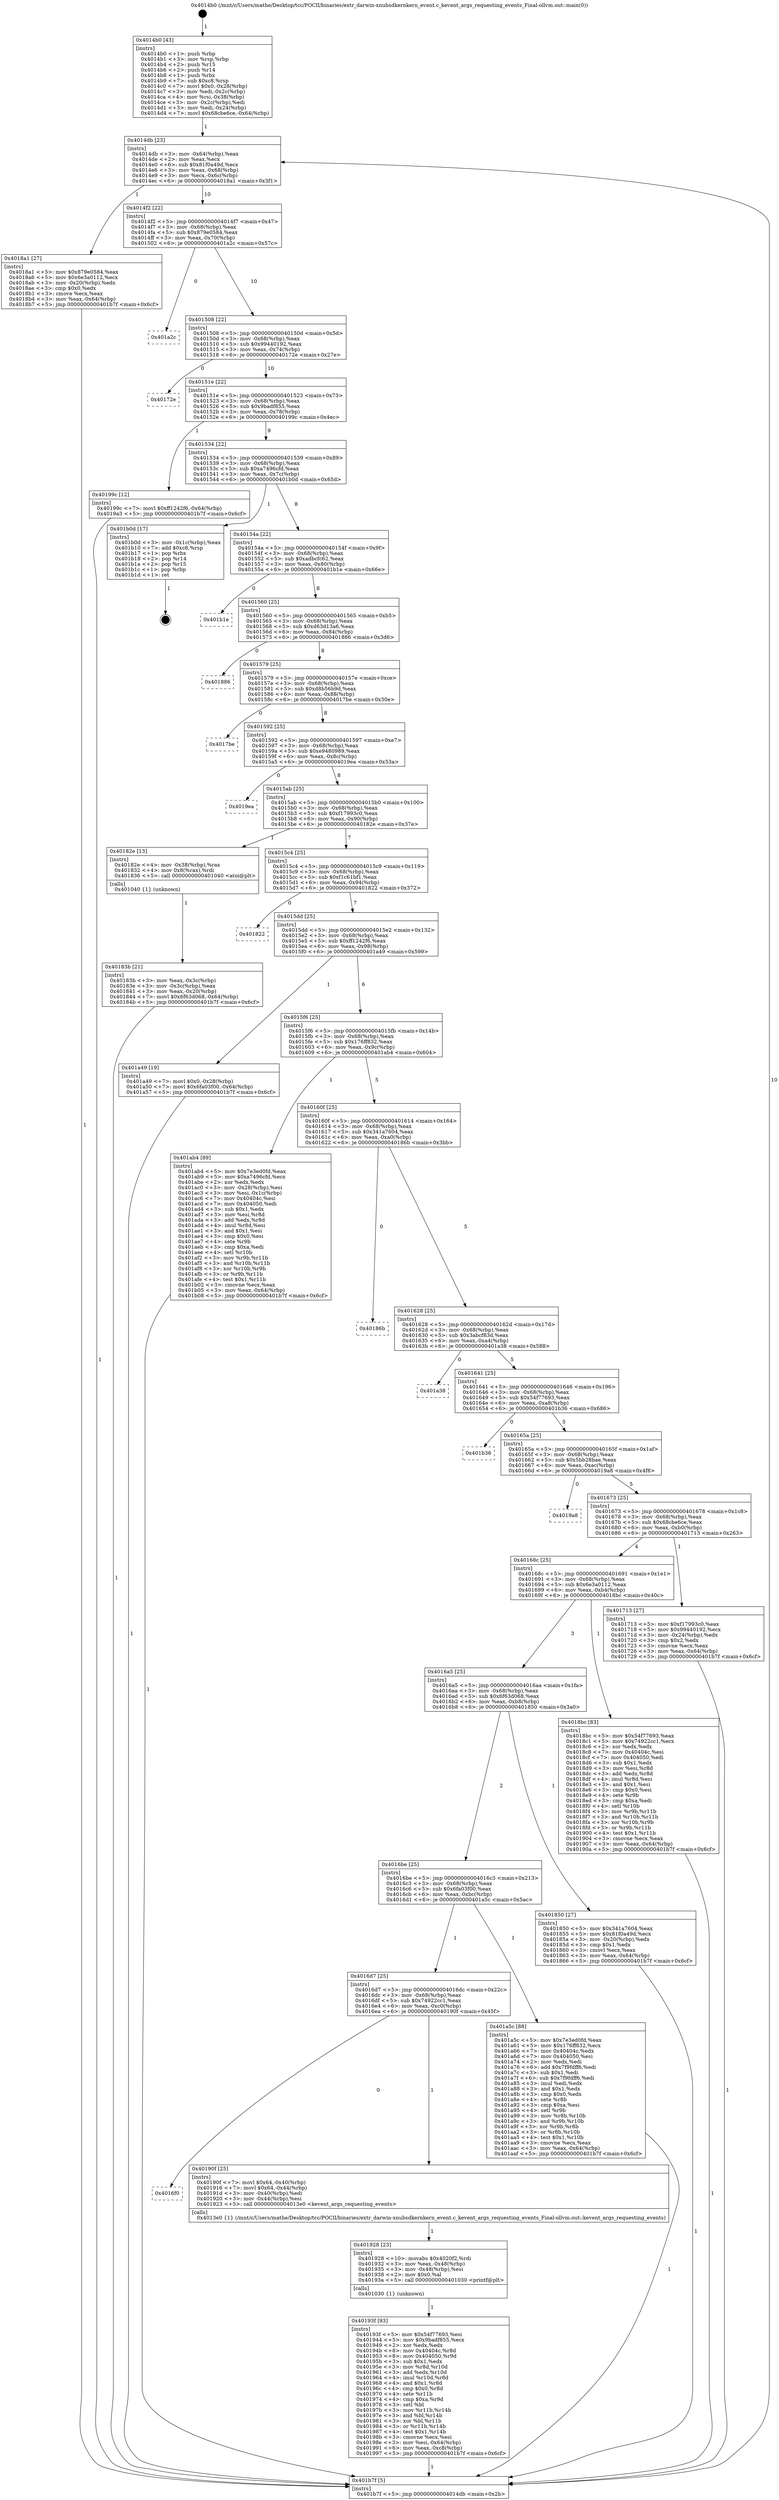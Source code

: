 digraph "0x4014b0" {
  label = "0x4014b0 (/mnt/c/Users/mathe/Desktop/tcc/POCII/binaries/extr_darwin-xnubsdkernkern_event.c_kevent_args_requesting_events_Final-ollvm.out::main(0))"
  labelloc = "t"
  node[shape=record]

  Entry [label="",width=0.3,height=0.3,shape=circle,fillcolor=black,style=filled]
  "0x4014db" [label="{
     0x4014db [23]\l
     | [instrs]\l
     &nbsp;&nbsp;0x4014db \<+3\>: mov -0x64(%rbp),%eax\l
     &nbsp;&nbsp;0x4014de \<+2\>: mov %eax,%ecx\l
     &nbsp;&nbsp;0x4014e0 \<+6\>: sub $0x81f0a49d,%ecx\l
     &nbsp;&nbsp;0x4014e6 \<+3\>: mov %eax,-0x68(%rbp)\l
     &nbsp;&nbsp;0x4014e9 \<+3\>: mov %ecx,-0x6c(%rbp)\l
     &nbsp;&nbsp;0x4014ec \<+6\>: je 00000000004018a1 \<main+0x3f1\>\l
  }"]
  "0x4018a1" [label="{
     0x4018a1 [27]\l
     | [instrs]\l
     &nbsp;&nbsp;0x4018a1 \<+5\>: mov $0x879e0584,%eax\l
     &nbsp;&nbsp;0x4018a6 \<+5\>: mov $0x6e3a0112,%ecx\l
     &nbsp;&nbsp;0x4018ab \<+3\>: mov -0x20(%rbp),%edx\l
     &nbsp;&nbsp;0x4018ae \<+3\>: cmp $0x0,%edx\l
     &nbsp;&nbsp;0x4018b1 \<+3\>: cmove %ecx,%eax\l
     &nbsp;&nbsp;0x4018b4 \<+3\>: mov %eax,-0x64(%rbp)\l
     &nbsp;&nbsp;0x4018b7 \<+5\>: jmp 0000000000401b7f \<main+0x6cf\>\l
  }"]
  "0x4014f2" [label="{
     0x4014f2 [22]\l
     | [instrs]\l
     &nbsp;&nbsp;0x4014f2 \<+5\>: jmp 00000000004014f7 \<main+0x47\>\l
     &nbsp;&nbsp;0x4014f7 \<+3\>: mov -0x68(%rbp),%eax\l
     &nbsp;&nbsp;0x4014fa \<+5\>: sub $0x879e0584,%eax\l
     &nbsp;&nbsp;0x4014ff \<+3\>: mov %eax,-0x70(%rbp)\l
     &nbsp;&nbsp;0x401502 \<+6\>: je 0000000000401a2c \<main+0x57c\>\l
  }"]
  Exit [label="",width=0.3,height=0.3,shape=circle,fillcolor=black,style=filled,peripheries=2]
  "0x401a2c" [label="{
     0x401a2c\l
  }", style=dashed]
  "0x401508" [label="{
     0x401508 [22]\l
     | [instrs]\l
     &nbsp;&nbsp;0x401508 \<+5\>: jmp 000000000040150d \<main+0x5d\>\l
     &nbsp;&nbsp;0x40150d \<+3\>: mov -0x68(%rbp),%eax\l
     &nbsp;&nbsp;0x401510 \<+5\>: sub $0x99440192,%eax\l
     &nbsp;&nbsp;0x401515 \<+3\>: mov %eax,-0x74(%rbp)\l
     &nbsp;&nbsp;0x401518 \<+6\>: je 000000000040172e \<main+0x27e\>\l
  }"]
  "0x40193f" [label="{
     0x40193f [93]\l
     | [instrs]\l
     &nbsp;&nbsp;0x40193f \<+5\>: mov $0x54f77693,%esi\l
     &nbsp;&nbsp;0x401944 \<+5\>: mov $0x9badf855,%ecx\l
     &nbsp;&nbsp;0x401949 \<+2\>: xor %edx,%edx\l
     &nbsp;&nbsp;0x40194b \<+8\>: mov 0x40404c,%r8d\l
     &nbsp;&nbsp;0x401953 \<+8\>: mov 0x404050,%r9d\l
     &nbsp;&nbsp;0x40195b \<+3\>: sub $0x1,%edx\l
     &nbsp;&nbsp;0x40195e \<+3\>: mov %r8d,%r10d\l
     &nbsp;&nbsp;0x401961 \<+3\>: add %edx,%r10d\l
     &nbsp;&nbsp;0x401964 \<+4\>: imul %r10d,%r8d\l
     &nbsp;&nbsp;0x401968 \<+4\>: and $0x1,%r8d\l
     &nbsp;&nbsp;0x40196c \<+4\>: cmp $0x0,%r8d\l
     &nbsp;&nbsp;0x401970 \<+4\>: sete %r11b\l
     &nbsp;&nbsp;0x401974 \<+4\>: cmp $0xa,%r9d\l
     &nbsp;&nbsp;0x401978 \<+3\>: setl %bl\l
     &nbsp;&nbsp;0x40197b \<+3\>: mov %r11b,%r14b\l
     &nbsp;&nbsp;0x40197e \<+3\>: and %bl,%r14b\l
     &nbsp;&nbsp;0x401981 \<+3\>: xor %bl,%r11b\l
     &nbsp;&nbsp;0x401984 \<+3\>: or %r11b,%r14b\l
     &nbsp;&nbsp;0x401987 \<+4\>: test $0x1,%r14b\l
     &nbsp;&nbsp;0x40198b \<+3\>: cmovne %ecx,%esi\l
     &nbsp;&nbsp;0x40198e \<+3\>: mov %esi,-0x64(%rbp)\l
     &nbsp;&nbsp;0x401991 \<+6\>: mov %eax,-0xc8(%rbp)\l
     &nbsp;&nbsp;0x401997 \<+5\>: jmp 0000000000401b7f \<main+0x6cf\>\l
  }"]
  "0x40172e" [label="{
     0x40172e\l
  }", style=dashed]
  "0x40151e" [label="{
     0x40151e [22]\l
     | [instrs]\l
     &nbsp;&nbsp;0x40151e \<+5\>: jmp 0000000000401523 \<main+0x73\>\l
     &nbsp;&nbsp;0x401523 \<+3\>: mov -0x68(%rbp),%eax\l
     &nbsp;&nbsp;0x401526 \<+5\>: sub $0x9badf855,%eax\l
     &nbsp;&nbsp;0x40152b \<+3\>: mov %eax,-0x78(%rbp)\l
     &nbsp;&nbsp;0x40152e \<+6\>: je 000000000040199c \<main+0x4ec\>\l
  }"]
  "0x401928" [label="{
     0x401928 [23]\l
     | [instrs]\l
     &nbsp;&nbsp;0x401928 \<+10\>: movabs $0x4020f2,%rdi\l
     &nbsp;&nbsp;0x401932 \<+3\>: mov %eax,-0x48(%rbp)\l
     &nbsp;&nbsp;0x401935 \<+3\>: mov -0x48(%rbp),%esi\l
     &nbsp;&nbsp;0x401938 \<+2\>: mov $0x0,%al\l
     &nbsp;&nbsp;0x40193a \<+5\>: call 0000000000401030 \<printf@plt\>\l
     | [calls]\l
     &nbsp;&nbsp;0x401030 \{1\} (unknown)\l
  }"]
  "0x40199c" [label="{
     0x40199c [12]\l
     | [instrs]\l
     &nbsp;&nbsp;0x40199c \<+7\>: movl $0xff1242f6,-0x64(%rbp)\l
     &nbsp;&nbsp;0x4019a3 \<+5\>: jmp 0000000000401b7f \<main+0x6cf\>\l
  }"]
  "0x401534" [label="{
     0x401534 [22]\l
     | [instrs]\l
     &nbsp;&nbsp;0x401534 \<+5\>: jmp 0000000000401539 \<main+0x89\>\l
     &nbsp;&nbsp;0x401539 \<+3\>: mov -0x68(%rbp),%eax\l
     &nbsp;&nbsp;0x40153c \<+5\>: sub $0xa7496cfd,%eax\l
     &nbsp;&nbsp;0x401541 \<+3\>: mov %eax,-0x7c(%rbp)\l
     &nbsp;&nbsp;0x401544 \<+6\>: je 0000000000401b0d \<main+0x65d\>\l
  }"]
  "0x4016f0" [label="{
     0x4016f0\l
  }", style=dashed]
  "0x401b0d" [label="{
     0x401b0d [17]\l
     | [instrs]\l
     &nbsp;&nbsp;0x401b0d \<+3\>: mov -0x1c(%rbp),%eax\l
     &nbsp;&nbsp;0x401b10 \<+7\>: add $0xc8,%rsp\l
     &nbsp;&nbsp;0x401b17 \<+1\>: pop %rbx\l
     &nbsp;&nbsp;0x401b18 \<+2\>: pop %r14\l
     &nbsp;&nbsp;0x401b1a \<+2\>: pop %r15\l
     &nbsp;&nbsp;0x401b1c \<+1\>: pop %rbp\l
     &nbsp;&nbsp;0x401b1d \<+1\>: ret\l
  }"]
  "0x40154a" [label="{
     0x40154a [22]\l
     | [instrs]\l
     &nbsp;&nbsp;0x40154a \<+5\>: jmp 000000000040154f \<main+0x9f\>\l
     &nbsp;&nbsp;0x40154f \<+3\>: mov -0x68(%rbp),%eax\l
     &nbsp;&nbsp;0x401552 \<+5\>: sub $0xadbcfc62,%eax\l
     &nbsp;&nbsp;0x401557 \<+3\>: mov %eax,-0x80(%rbp)\l
     &nbsp;&nbsp;0x40155a \<+6\>: je 0000000000401b1e \<main+0x66e\>\l
  }"]
  "0x40190f" [label="{
     0x40190f [25]\l
     | [instrs]\l
     &nbsp;&nbsp;0x40190f \<+7\>: movl $0x64,-0x40(%rbp)\l
     &nbsp;&nbsp;0x401916 \<+7\>: movl $0x64,-0x44(%rbp)\l
     &nbsp;&nbsp;0x40191d \<+3\>: mov -0x40(%rbp),%edi\l
     &nbsp;&nbsp;0x401920 \<+3\>: mov -0x44(%rbp),%esi\l
     &nbsp;&nbsp;0x401923 \<+5\>: call 00000000004013e0 \<kevent_args_requesting_events\>\l
     | [calls]\l
     &nbsp;&nbsp;0x4013e0 \{1\} (/mnt/c/Users/mathe/Desktop/tcc/POCII/binaries/extr_darwin-xnubsdkernkern_event.c_kevent_args_requesting_events_Final-ollvm.out::kevent_args_requesting_events)\l
  }"]
  "0x401b1e" [label="{
     0x401b1e\l
  }", style=dashed]
  "0x401560" [label="{
     0x401560 [25]\l
     | [instrs]\l
     &nbsp;&nbsp;0x401560 \<+5\>: jmp 0000000000401565 \<main+0xb5\>\l
     &nbsp;&nbsp;0x401565 \<+3\>: mov -0x68(%rbp),%eax\l
     &nbsp;&nbsp;0x401568 \<+5\>: sub $0xd63d13a6,%eax\l
     &nbsp;&nbsp;0x40156d \<+6\>: mov %eax,-0x84(%rbp)\l
     &nbsp;&nbsp;0x401573 \<+6\>: je 0000000000401886 \<main+0x3d6\>\l
  }"]
  "0x4016d7" [label="{
     0x4016d7 [25]\l
     | [instrs]\l
     &nbsp;&nbsp;0x4016d7 \<+5\>: jmp 00000000004016dc \<main+0x22c\>\l
     &nbsp;&nbsp;0x4016dc \<+3\>: mov -0x68(%rbp),%eax\l
     &nbsp;&nbsp;0x4016df \<+5\>: sub $0x74922cc1,%eax\l
     &nbsp;&nbsp;0x4016e4 \<+6\>: mov %eax,-0xc0(%rbp)\l
     &nbsp;&nbsp;0x4016ea \<+6\>: je 000000000040190f \<main+0x45f\>\l
  }"]
  "0x401886" [label="{
     0x401886\l
  }", style=dashed]
  "0x401579" [label="{
     0x401579 [25]\l
     | [instrs]\l
     &nbsp;&nbsp;0x401579 \<+5\>: jmp 000000000040157e \<main+0xce\>\l
     &nbsp;&nbsp;0x40157e \<+3\>: mov -0x68(%rbp),%eax\l
     &nbsp;&nbsp;0x401581 \<+5\>: sub $0xd8b56b9d,%eax\l
     &nbsp;&nbsp;0x401586 \<+6\>: mov %eax,-0x88(%rbp)\l
     &nbsp;&nbsp;0x40158c \<+6\>: je 00000000004017be \<main+0x30e\>\l
  }"]
  "0x401a5c" [label="{
     0x401a5c [88]\l
     | [instrs]\l
     &nbsp;&nbsp;0x401a5c \<+5\>: mov $0x7e3ed0fd,%eax\l
     &nbsp;&nbsp;0x401a61 \<+5\>: mov $0x176ff832,%ecx\l
     &nbsp;&nbsp;0x401a66 \<+7\>: mov 0x40404c,%edx\l
     &nbsp;&nbsp;0x401a6d \<+7\>: mov 0x404050,%esi\l
     &nbsp;&nbsp;0x401a74 \<+2\>: mov %edx,%edi\l
     &nbsp;&nbsp;0x401a76 \<+6\>: add $0x7f9fdff6,%edi\l
     &nbsp;&nbsp;0x401a7c \<+3\>: sub $0x1,%edi\l
     &nbsp;&nbsp;0x401a7f \<+6\>: sub $0x7f9fdff6,%edi\l
     &nbsp;&nbsp;0x401a85 \<+3\>: imul %edi,%edx\l
     &nbsp;&nbsp;0x401a88 \<+3\>: and $0x1,%edx\l
     &nbsp;&nbsp;0x401a8b \<+3\>: cmp $0x0,%edx\l
     &nbsp;&nbsp;0x401a8e \<+4\>: sete %r8b\l
     &nbsp;&nbsp;0x401a92 \<+3\>: cmp $0xa,%esi\l
     &nbsp;&nbsp;0x401a95 \<+4\>: setl %r9b\l
     &nbsp;&nbsp;0x401a99 \<+3\>: mov %r8b,%r10b\l
     &nbsp;&nbsp;0x401a9c \<+3\>: and %r9b,%r10b\l
     &nbsp;&nbsp;0x401a9f \<+3\>: xor %r9b,%r8b\l
     &nbsp;&nbsp;0x401aa2 \<+3\>: or %r8b,%r10b\l
     &nbsp;&nbsp;0x401aa5 \<+4\>: test $0x1,%r10b\l
     &nbsp;&nbsp;0x401aa9 \<+3\>: cmovne %ecx,%eax\l
     &nbsp;&nbsp;0x401aac \<+3\>: mov %eax,-0x64(%rbp)\l
     &nbsp;&nbsp;0x401aaf \<+5\>: jmp 0000000000401b7f \<main+0x6cf\>\l
  }"]
  "0x4017be" [label="{
     0x4017be\l
  }", style=dashed]
  "0x401592" [label="{
     0x401592 [25]\l
     | [instrs]\l
     &nbsp;&nbsp;0x401592 \<+5\>: jmp 0000000000401597 \<main+0xe7\>\l
     &nbsp;&nbsp;0x401597 \<+3\>: mov -0x68(%rbp),%eax\l
     &nbsp;&nbsp;0x40159a \<+5\>: sub $0xe9480989,%eax\l
     &nbsp;&nbsp;0x40159f \<+6\>: mov %eax,-0x8c(%rbp)\l
     &nbsp;&nbsp;0x4015a5 \<+6\>: je 00000000004019ea \<main+0x53a\>\l
  }"]
  "0x4016be" [label="{
     0x4016be [25]\l
     | [instrs]\l
     &nbsp;&nbsp;0x4016be \<+5\>: jmp 00000000004016c3 \<main+0x213\>\l
     &nbsp;&nbsp;0x4016c3 \<+3\>: mov -0x68(%rbp),%eax\l
     &nbsp;&nbsp;0x4016c6 \<+5\>: sub $0x6fa03f00,%eax\l
     &nbsp;&nbsp;0x4016cb \<+6\>: mov %eax,-0xbc(%rbp)\l
     &nbsp;&nbsp;0x4016d1 \<+6\>: je 0000000000401a5c \<main+0x5ac\>\l
  }"]
  "0x4019ea" [label="{
     0x4019ea\l
  }", style=dashed]
  "0x4015ab" [label="{
     0x4015ab [25]\l
     | [instrs]\l
     &nbsp;&nbsp;0x4015ab \<+5\>: jmp 00000000004015b0 \<main+0x100\>\l
     &nbsp;&nbsp;0x4015b0 \<+3\>: mov -0x68(%rbp),%eax\l
     &nbsp;&nbsp;0x4015b3 \<+5\>: sub $0xf17993c0,%eax\l
     &nbsp;&nbsp;0x4015b8 \<+6\>: mov %eax,-0x90(%rbp)\l
     &nbsp;&nbsp;0x4015be \<+6\>: je 000000000040182e \<main+0x37e\>\l
  }"]
  "0x401850" [label="{
     0x401850 [27]\l
     | [instrs]\l
     &nbsp;&nbsp;0x401850 \<+5\>: mov $0x341a7604,%eax\l
     &nbsp;&nbsp;0x401855 \<+5\>: mov $0x81f0a49d,%ecx\l
     &nbsp;&nbsp;0x40185a \<+3\>: mov -0x20(%rbp),%edx\l
     &nbsp;&nbsp;0x40185d \<+3\>: cmp $0x1,%edx\l
     &nbsp;&nbsp;0x401860 \<+3\>: cmovl %ecx,%eax\l
     &nbsp;&nbsp;0x401863 \<+3\>: mov %eax,-0x64(%rbp)\l
     &nbsp;&nbsp;0x401866 \<+5\>: jmp 0000000000401b7f \<main+0x6cf\>\l
  }"]
  "0x40182e" [label="{
     0x40182e [13]\l
     | [instrs]\l
     &nbsp;&nbsp;0x40182e \<+4\>: mov -0x38(%rbp),%rax\l
     &nbsp;&nbsp;0x401832 \<+4\>: mov 0x8(%rax),%rdi\l
     &nbsp;&nbsp;0x401836 \<+5\>: call 0000000000401040 \<atoi@plt\>\l
     | [calls]\l
     &nbsp;&nbsp;0x401040 \{1\} (unknown)\l
  }"]
  "0x4015c4" [label="{
     0x4015c4 [25]\l
     | [instrs]\l
     &nbsp;&nbsp;0x4015c4 \<+5\>: jmp 00000000004015c9 \<main+0x119\>\l
     &nbsp;&nbsp;0x4015c9 \<+3\>: mov -0x68(%rbp),%eax\l
     &nbsp;&nbsp;0x4015cc \<+5\>: sub $0xf1c61bf1,%eax\l
     &nbsp;&nbsp;0x4015d1 \<+6\>: mov %eax,-0x94(%rbp)\l
     &nbsp;&nbsp;0x4015d7 \<+6\>: je 0000000000401822 \<main+0x372\>\l
  }"]
  "0x4016a5" [label="{
     0x4016a5 [25]\l
     | [instrs]\l
     &nbsp;&nbsp;0x4016a5 \<+5\>: jmp 00000000004016aa \<main+0x1fa\>\l
     &nbsp;&nbsp;0x4016aa \<+3\>: mov -0x68(%rbp),%eax\l
     &nbsp;&nbsp;0x4016ad \<+5\>: sub $0x6f63d068,%eax\l
     &nbsp;&nbsp;0x4016b2 \<+6\>: mov %eax,-0xb8(%rbp)\l
     &nbsp;&nbsp;0x4016b8 \<+6\>: je 0000000000401850 \<main+0x3a0\>\l
  }"]
  "0x401822" [label="{
     0x401822\l
  }", style=dashed]
  "0x4015dd" [label="{
     0x4015dd [25]\l
     | [instrs]\l
     &nbsp;&nbsp;0x4015dd \<+5\>: jmp 00000000004015e2 \<main+0x132\>\l
     &nbsp;&nbsp;0x4015e2 \<+3\>: mov -0x68(%rbp),%eax\l
     &nbsp;&nbsp;0x4015e5 \<+5\>: sub $0xff1242f6,%eax\l
     &nbsp;&nbsp;0x4015ea \<+6\>: mov %eax,-0x98(%rbp)\l
     &nbsp;&nbsp;0x4015f0 \<+6\>: je 0000000000401a49 \<main+0x599\>\l
  }"]
  "0x4018bc" [label="{
     0x4018bc [83]\l
     | [instrs]\l
     &nbsp;&nbsp;0x4018bc \<+5\>: mov $0x54f77693,%eax\l
     &nbsp;&nbsp;0x4018c1 \<+5\>: mov $0x74922cc1,%ecx\l
     &nbsp;&nbsp;0x4018c6 \<+2\>: xor %edx,%edx\l
     &nbsp;&nbsp;0x4018c8 \<+7\>: mov 0x40404c,%esi\l
     &nbsp;&nbsp;0x4018cf \<+7\>: mov 0x404050,%edi\l
     &nbsp;&nbsp;0x4018d6 \<+3\>: sub $0x1,%edx\l
     &nbsp;&nbsp;0x4018d9 \<+3\>: mov %esi,%r8d\l
     &nbsp;&nbsp;0x4018dc \<+3\>: add %edx,%r8d\l
     &nbsp;&nbsp;0x4018df \<+4\>: imul %r8d,%esi\l
     &nbsp;&nbsp;0x4018e3 \<+3\>: and $0x1,%esi\l
     &nbsp;&nbsp;0x4018e6 \<+3\>: cmp $0x0,%esi\l
     &nbsp;&nbsp;0x4018e9 \<+4\>: sete %r9b\l
     &nbsp;&nbsp;0x4018ed \<+3\>: cmp $0xa,%edi\l
     &nbsp;&nbsp;0x4018f0 \<+4\>: setl %r10b\l
     &nbsp;&nbsp;0x4018f4 \<+3\>: mov %r9b,%r11b\l
     &nbsp;&nbsp;0x4018f7 \<+3\>: and %r10b,%r11b\l
     &nbsp;&nbsp;0x4018fa \<+3\>: xor %r10b,%r9b\l
     &nbsp;&nbsp;0x4018fd \<+3\>: or %r9b,%r11b\l
     &nbsp;&nbsp;0x401900 \<+4\>: test $0x1,%r11b\l
     &nbsp;&nbsp;0x401904 \<+3\>: cmovne %ecx,%eax\l
     &nbsp;&nbsp;0x401907 \<+3\>: mov %eax,-0x64(%rbp)\l
     &nbsp;&nbsp;0x40190a \<+5\>: jmp 0000000000401b7f \<main+0x6cf\>\l
  }"]
  "0x401a49" [label="{
     0x401a49 [19]\l
     | [instrs]\l
     &nbsp;&nbsp;0x401a49 \<+7\>: movl $0x0,-0x28(%rbp)\l
     &nbsp;&nbsp;0x401a50 \<+7\>: movl $0x6fa03f00,-0x64(%rbp)\l
     &nbsp;&nbsp;0x401a57 \<+5\>: jmp 0000000000401b7f \<main+0x6cf\>\l
  }"]
  "0x4015f6" [label="{
     0x4015f6 [25]\l
     | [instrs]\l
     &nbsp;&nbsp;0x4015f6 \<+5\>: jmp 00000000004015fb \<main+0x14b\>\l
     &nbsp;&nbsp;0x4015fb \<+3\>: mov -0x68(%rbp),%eax\l
     &nbsp;&nbsp;0x4015fe \<+5\>: sub $0x176ff832,%eax\l
     &nbsp;&nbsp;0x401603 \<+6\>: mov %eax,-0x9c(%rbp)\l
     &nbsp;&nbsp;0x401609 \<+6\>: je 0000000000401ab4 \<main+0x604\>\l
  }"]
  "0x40183b" [label="{
     0x40183b [21]\l
     | [instrs]\l
     &nbsp;&nbsp;0x40183b \<+3\>: mov %eax,-0x3c(%rbp)\l
     &nbsp;&nbsp;0x40183e \<+3\>: mov -0x3c(%rbp),%eax\l
     &nbsp;&nbsp;0x401841 \<+3\>: mov %eax,-0x20(%rbp)\l
     &nbsp;&nbsp;0x401844 \<+7\>: movl $0x6f63d068,-0x64(%rbp)\l
     &nbsp;&nbsp;0x40184b \<+5\>: jmp 0000000000401b7f \<main+0x6cf\>\l
  }"]
  "0x401ab4" [label="{
     0x401ab4 [89]\l
     | [instrs]\l
     &nbsp;&nbsp;0x401ab4 \<+5\>: mov $0x7e3ed0fd,%eax\l
     &nbsp;&nbsp;0x401ab9 \<+5\>: mov $0xa7496cfd,%ecx\l
     &nbsp;&nbsp;0x401abe \<+2\>: xor %edx,%edx\l
     &nbsp;&nbsp;0x401ac0 \<+3\>: mov -0x28(%rbp),%esi\l
     &nbsp;&nbsp;0x401ac3 \<+3\>: mov %esi,-0x1c(%rbp)\l
     &nbsp;&nbsp;0x401ac6 \<+7\>: mov 0x40404c,%esi\l
     &nbsp;&nbsp;0x401acd \<+7\>: mov 0x404050,%edi\l
     &nbsp;&nbsp;0x401ad4 \<+3\>: sub $0x1,%edx\l
     &nbsp;&nbsp;0x401ad7 \<+3\>: mov %esi,%r8d\l
     &nbsp;&nbsp;0x401ada \<+3\>: add %edx,%r8d\l
     &nbsp;&nbsp;0x401add \<+4\>: imul %r8d,%esi\l
     &nbsp;&nbsp;0x401ae1 \<+3\>: and $0x1,%esi\l
     &nbsp;&nbsp;0x401ae4 \<+3\>: cmp $0x0,%esi\l
     &nbsp;&nbsp;0x401ae7 \<+4\>: sete %r9b\l
     &nbsp;&nbsp;0x401aeb \<+3\>: cmp $0xa,%edi\l
     &nbsp;&nbsp;0x401aee \<+4\>: setl %r10b\l
     &nbsp;&nbsp;0x401af2 \<+3\>: mov %r9b,%r11b\l
     &nbsp;&nbsp;0x401af5 \<+3\>: and %r10b,%r11b\l
     &nbsp;&nbsp;0x401af8 \<+3\>: xor %r10b,%r9b\l
     &nbsp;&nbsp;0x401afb \<+3\>: or %r9b,%r11b\l
     &nbsp;&nbsp;0x401afe \<+4\>: test $0x1,%r11b\l
     &nbsp;&nbsp;0x401b02 \<+3\>: cmovne %ecx,%eax\l
     &nbsp;&nbsp;0x401b05 \<+3\>: mov %eax,-0x64(%rbp)\l
     &nbsp;&nbsp;0x401b08 \<+5\>: jmp 0000000000401b7f \<main+0x6cf\>\l
  }"]
  "0x40160f" [label="{
     0x40160f [25]\l
     | [instrs]\l
     &nbsp;&nbsp;0x40160f \<+5\>: jmp 0000000000401614 \<main+0x164\>\l
     &nbsp;&nbsp;0x401614 \<+3\>: mov -0x68(%rbp),%eax\l
     &nbsp;&nbsp;0x401617 \<+5\>: sub $0x341a7604,%eax\l
     &nbsp;&nbsp;0x40161c \<+6\>: mov %eax,-0xa0(%rbp)\l
     &nbsp;&nbsp;0x401622 \<+6\>: je 000000000040186b \<main+0x3bb\>\l
  }"]
  "0x4014b0" [label="{
     0x4014b0 [43]\l
     | [instrs]\l
     &nbsp;&nbsp;0x4014b0 \<+1\>: push %rbp\l
     &nbsp;&nbsp;0x4014b1 \<+3\>: mov %rsp,%rbp\l
     &nbsp;&nbsp;0x4014b4 \<+2\>: push %r15\l
     &nbsp;&nbsp;0x4014b6 \<+2\>: push %r14\l
     &nbsp;&nbsp;0x4014b8 \<+1\>: push %rbx\l
     &nbsp;&nbsp;0x4014b9 \<+7\>: sub $0xc8,%rsp\l
     &nbsp;&nbsp;0x4014c0 \<+7\>: movl $0x0,-0x28(%rbp)\l
     &nbsp;&nbsp;0x4014c7 \<+3\>: mov %edi,-0x2c(%rbp)\l
     &nbsp;&nbsp;0x4014ca \<+4\>: mov %rsi,-0x38(%rbp)\l
     &nbsp;&nbsp;0x4014ce \<+3\>: mov -0x2c(%rbp),%edi\l
     &nbsp;&nbsp;0x4014d1 \<+3\>: mov %edi,-0x24(%rbp)\l
     &nbsp;&nbsp;0x4014d4 \<+7\>: movl $0x68cbe6ce,-0x64(%rbp)\l
  }"]
  "0x40186b" [label="{
     0x40186b\l
  }", style=dashed]
  "0x401628" [label="{
     0x401628 [25]\l
     | [instrs]\l
     &nbsp;&nbsp;0x401628 \<+5\>: jmp 000000000040162d \<main+0x17d\>\l
     &nbsp;&nbsp;0x40162d \<+3\>: mov -0x68(%rbp),%eax\l
     &nbsp;&nbsp;0x401630 \<+5\>: sub $0x3abcf83d,%eax\l
     &nbsp;&nbsp;0x401635 \<+6\>: mov %eax,-0xa4(%rbp)\l
     &nbsp;&nbsp;0x40163b \<+6\>: je 0000000000401a38 \<main+0x588\>\l
  }"]
  "0x401b7f" [label="{
     0x401b7f [5]\l
     | [instrs]\l
     &nbsp;&nbsp;0x401b7f \<+5\>: jmp 00000000004014db \<main+0x2b\>\l
  }"]
  "0x401a38" [label="{
     0x401a38\l
  }", style=dashed]
  "0x401641" [label="{
     0x401641 [25]\l
     | [instrs]\l
     &nbsp;&nbsp;0x401641 \<+5\>: jmp 0000000000401646 \<main+0x196\>\l
     &nbsp;&nbsp;0x401646 \<+3\>: mov -0x68(%rbp),%eax\l
     &nbsp;&nbsp;0x401649 \<+5\>: sub $0x54f77693,%eax\l
     &nbsp;&nbsp;0x40164e \<+6\>: mov %eax,-0xa8(%rbp)\l
     &nbsp;&nbsp;0x401654 \<+6\>: je 0000000000401b36 \<main+0x686\>\l
  }"]
  "0x40168c" [label="{
     0x40168c [25]\l
     | [instrs]\l
     &nbsp;&nbsp;0x40168c \<+5\>: jmp 0000000000401691 \<main+0x1e1\>\l
     &nbsp;&nbsp;0x401691 \<+3\>: mov -0x68(%rbp),%eax\l
     &nbsp;&nbsp;0x401694 \<+5\>: sub $0x6e3a0112,%eax\l
     &nbsp;&nbsp;0x401699 \<+6\>: mov %eax,-0xb4(%rbp)\l
     &nbsp;&nbsp;0x40169f \<+6\>: je 00000000004018bc \<main+0x40c\>\l
  }"]
  "0x401b36" [label="{
     0x401b36\l
  }", style=dashed]
  "0x40165a" [label="{
     0x40165a [25]\l
     | [instrs]\l
     &nbsp;&nbsp;0x40165a \<+5\>: jmp 000000000040165f \<main+0x1af\>\l
     &nbsp;&nbsp;0x40165f \<+3\>: mov -0x68(%rbp),%eax\l
     &nbsp;&nbsp;0x401662 \<+5\>: sub $0x5bb28bae,%eax\l
     &nbsp;&nbsp;0x401667 \<+6\>: mov %eax,-0xac(%rbp)\l
     &nbsp;&nbsp;0x40166d \<+6\>: je 00000000004019a8 \<main+0x4f8\>\l
  }"]
  "0x401713" [label="{
     0x401713 [27]\l
     | [instrs]\l
     &nbsp;&nbsp;0x401713 \<+5\>: mov $0xf17993c0,%eax\l
     &nbsp;&nbsp;0x401718 \<+5\>: mov $0x99440192,%ecx\l
     &nbsp;&nbsp;0x40171d \<+3\>: mov -0x24(%rbp),%edx\l
     &nbsp;&nbsp;0x401720 \<+3\>: cmp $0x2,%edx\l
     &nbsp;&nbsp;0x401723 \<+3\>: cmovne %ecx,%eax\l
     &nbsp;&nbsp;0x401726 \<+3\>: mov %eax,-0x64(%rbp)\l
     &nbsp;&nbsp;0x401729 \<+5\>: jmp 0000000000401b7f \<main+0x6cf\>\l
  }"]
  "0x4019a8" [label="{
     0x4019a8\l
  }", style=dashed]
  "0x401673" [label="{
     0x401673 [25]\l
     | [instrs]\l
     &nbsp;&nbsp;0x401673 \<+5\>: jmp 0000000000401678 \<main+0x1c8\>\l
     &nbsp;&nbsp;0x401678 \<+3\>: mov -0x68(%rbp),%eax\l
     &nbsp;&nbsp;0x40167b \<+5\>: sub $0x68cbe6ce,%eax\l
     &nbsp;&nbsp;0x401680 \<+6\>: mov %eax,-0xb0(%rbp)\l
     &nbsp;&nbsp;0x401686 \<+6\>: je 0000000000401713 \<main+0x263\>\l
  }"]
  Entry -> "0x4014b0" [label=" 1"]
  "0x4014db" -> "0x4018a1" [label=" 1"]
  "0x4014db" -> "0x4014f2" [label=" 10"]
  "0x401b0d" -> Exit [label=" 1"]
  "0x4014f2" -> "0x401a2c" [label=" 0"]
  "0x4014f2" -> "0x401508" [label=" 10"]
  "0x401ab4" -> "0x401b7f" [label=" 1"]
  "0x401508" -> "0x40172e" [label=" 0"]
  "0x401508" -> "0x40151e" [label=" 10"]
  "0x401a5c" -> "0x401b7f" [label=" 1"]
  "0x40151e" -> "0x40199c" [label=" 1"]
  "0x40151e" -> "0x401534" [label=" 9"]
  "0x401a49" -> "0x401b7f" [label=" 1"]
  "0x401534" -> "0x401b0d" [label=" 1"]
  "0x401534" -> "0x40154a" [label=" 8"]
  "0x40199c" -> "0x401b7f" [label=" 1"]
  "0x40154a" -> "0x401b1e" [label=" 0"]
  "0x40154a" -> "0x401560" [label=" 8"]
  "0x40193f" -> "0x401b7f" [label=" 1"]
  "0x401560" -> "0x401886" [label=" 0"]
  "0x401560" -> "0x401579" [label=" 8"]
  "0x40190f" -> "0x401928" [label=" 1"]
  "0x401579" -> "0x4017be" [label=" 0"]
  "0x401579" -> "0x401592" [label=" 8"]
  "0x4016d7" -> "0x4016f0" [label=" 0"]
  "0x401592" -> "0x4019ea" [label=" 0"]
  "0x401592" -> "0x4015ab" [label=" 8"]
  "0x401928" -> "0x40193f" [label=" 1"]
  "0x4015ab" -> "0x40182e" [label=" 1"]
  "0x4015ab" -> "0x4015c4" [label=" 7"]
  "0x4016be" -> "0x4016d7" [label=" 1"]
  "0x4015c4" -> "0x401822" [label=" 0"]
  "0x4015c4" -> "0x4015dd" [label=" 7"]
  "0x4016d7" -> "0x40190f" [label=" 1"]
  "0x4015dd" -> "0x401a49" [label=" 1"]
  "0x4015dd" -> "0x4015f6" [label=" 6"]
  "0x4018bc" -> "0x401b7f" [label=" 1"]
  "0x4015f6" -> "0x401ab4" [label=" 1"]
  "0x4015f6" -> "0x40160f" [label=" 5"]
  "0x401850" -> "0x401b7f" [label=" 1"]
  "0x40160f" -> "0x40186b" [label=" 0"]
  "0x40160f" -> "0x401628" [label=" 5"]
  "0x4016a5" -> "0x4016be" [label=" 2"]
  "0x401628" -> "0x401a38" [label=" 0"]
  "0x401628" -> "0x401641" [label=" 5"]
  "0x4016a5" -> "0x401850" [label=" 1"]
  "0x401641" -> "0x401b36" [label=" 0"]
  "0x401641" -> "0x40165a" [label=" 5"]
  "0x4016be" -> "0x401a5c" [label=" 1"]
  "0x40165a" -> "0x4019a8" [label=" 0"]
  "0x40165a" -> "0x401673" [label=" 5"]
  "0x40168c" -> "0x4016a5" [label=" 3"]
  "0x401673" -> "0x401713" [label=" 1"]
  "0x401673" -> "0x40168c" [label=" 4"]
  "0x401713" -> "0x401b7f" [label=" 1"]
  "0x4014b0" -> "0x4014db" [label=" 1"]
  "0x401b7f" -> "0x4014db" [label=" 10"]
  "0x40182e" -> "0x40183b" [label=" 1"]
  "0x40183b" -> "0x401b7f" [label=" 1"]
  "0x4018a1" -> "0x401b7f" [label=" 1"]
  "0x40168c" -> "0x4018bc" [label=" 1"]
}
